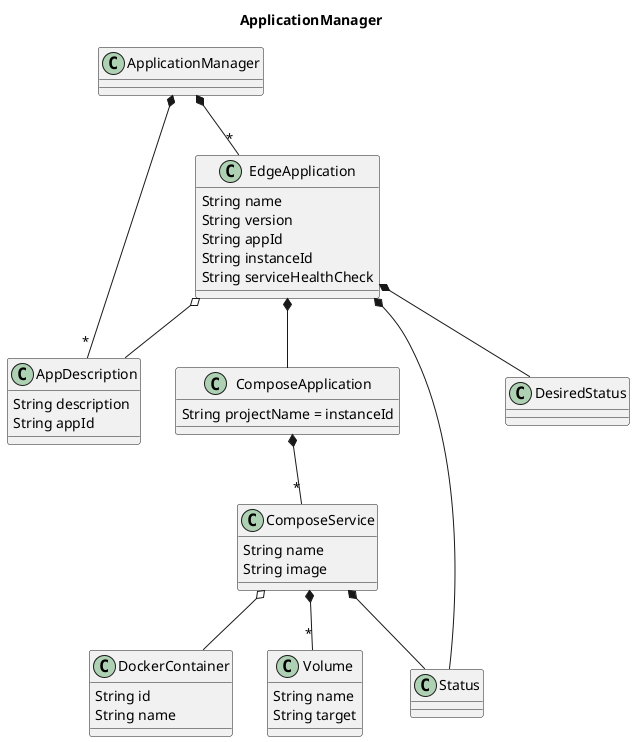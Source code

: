 @startuml

title "ApplicationManager"

class ApplicationManager
class EdgeApplication {
    String name
    String version
    String appId
    String instanceId
    String serviceHealthCheck
}
class AppDescription {
    String description
    String appId
}
class ComposeApplication {
    String projectName = instanceId
}
class ComposeService {
    String name
    String image
}
class DockerContainer {
    String id
    String name
}
class Volume {
    String name
    String target
}

class Status
class DesiredStatus

ApplicationManager *-- "*"EdgeApplication
ApplicationManager *-- "*"AppDescription
EdgeApplication *-- DesiredStatus
EdgeApplication *-- ComposeApplication
EdgeApplication *-- Status
EdgeApplication o-- AppDescription
ComposeApplication *-- "*" ComposeService
ComposeService *-- "*" Volume
ComposeService o-- DockerContainer
ComposeService *-- Status

@enduml
